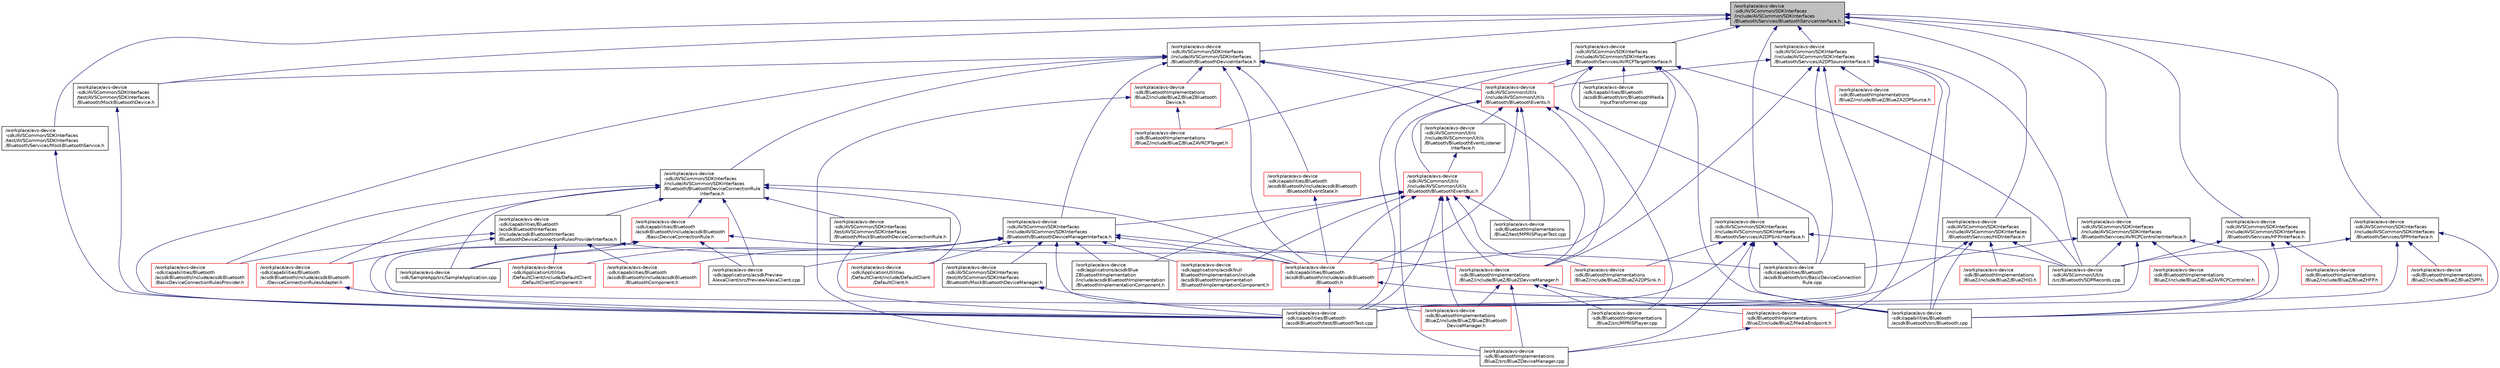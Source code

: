 digraph "/workplace/avs-device-sdk/AVSCommon/SDKInterfaces/include/AVSCommon/SDKInterfaces/Bluetooth/Services/BluetoothServiceInterface.h"
{
  edge [fontname="Helvetica",fontsize="10",labelfontname="Helvetica",labelfontsize="10"];
  node [fontname="Helvetica",fontsize="10",shape=record];
  Node4 [label="/workplace/avs-device\l-sdk/AVSCommon/SDKInterfaces\l/include/AVSCommon/SDKInterfaces\l/Bluetooth/Services/BluetoothServiceInterface.h",height=0.2,width=0.4,color="black", fillcolor="grey75", style="filled", fontcolor="black"];
  Node4 -> Node5 [dir="back",color="midnightblue",fontsize="10",style="solid",fontname="Helvetica"];
  Node5 [label="/workplace/avs-device\l-sdk/AVSCommon/SDKInterfaces\l/include/AVSCommon/SDKInterfaces\l/Bluetooth/BluetoothDeviceInterface.h",height=0.2,width=0.4,color="black", fillcolor="white", style="filled",URL="$_bluetooth_device_interface_8h.html"];
  Node5 -> Node6 [dir="back",color="midnightblue",fontsize="10",style="solid",fontname="Helvetica"];
  Node6 [label="/workplace/avs-device\l-sdk/AVSCommon/SDKInterfaces\l/include/AVSCommon/SDKInterfaces\l/Bluetooth/BluetoothDeviceConnectionRule\lInterface.h",height=0.2,width=0.4,color="black", fillcolor="white", style="filled",URL="$_bluetooth_device_connection_rule_interface_8h.html"];
  Node6 -> Node7 [dir="back",color="midnightblue",fontsize="10",style="solid",fontname="Helvetica"];
  Node7 [label="/workplace/avs-device\l-sdk/applications/acsdkPreview\lAlexaClient/src/PreviewAlexaClient.cpp",height=0.2,width=0.4,color="black", fillcolor="white", style="filled",URL="$_preview_alexa_client_8cpp.html"];
  Node6 -> Node8 [dir="back",color="midnightblue",fontsize="10",style="solid",fontname="Helvetica"];
  Node8 [label="/workplace/avs-device\l-sdk/ApplicationUtilities\l/DefaultClient/include/DefaultClient\l/DefaultClient.h",height=0.2,width=0.4,color="red", fillcolor="white", style="filled",URL="$_default_client_8h.html"];
  Node6 -> Node22 [dir="back",color="midnightblue",fontsize="10",style="solid",fontname="Helvetica"];
  Node22 [label="/workplace/avs-device\l-sdk/AVSCommon/SDKInterfaces\l/test/AVSCommon/SDKInterfaces\l/Bluetooth/MockBluetoothDeviceConnectionRule.h",height=0.2,width=0.4,color="black", fillcolor="white", style="filled",URL="$_mock_bluetooth_device_connection_rule_8h.html"];
  Node22 -> Node23 [dir="back",color="midnightblue",fontsize="10",style="solid",fontname="Helvetica"];
  Node23 [label="/workplace/avs-device\l-sdk/capabilities/Bluetooth\l/acsdkBluetooth/test/BluetoothTest.cpp",height=0.2,width=0.4,color="black", fillcolor="white", style="filled",URL="$_bluetooth_test_8cpp.html"];
  Node6 -> Node24 [dir="back",color="midnightblue",fontsize="10",style="solid",fontname="Helvetica"];
  Node24 [label="/workplace/avs-device\l-sdk/capabilities/Bluetooth\l/acsdkBluetooth/include/acsdkBluetooth\l/BasicDeviceConnectionRule.h",height=0.2,width=0.4,color="red", fillcolor="white", style="filled",URL="$_basic_device_connection_rule_8h.html"];
  Node24 -> Node7 [dir="back",color="midnightblue",fontsize="10",style="solid",fontname="Helvetica"];
  Node24 -> Node25 [dir="back",color="midnightblue",fontsize="10",style="solid",fontname="Helvetica"];
  Node25 [label="/workplace/avs-device\l-sdk/capabilities/Bluetooth\l/acsdkBluetooth/src/BasicDeviceConnection\lRule.cpp",height=0.2,width=0.4,color="black", fillcolor="white", style="filled",URL="$_basic_device_connection_rule_8cpp.html"];
  Node24 -> Node27 [dir="back",color="midnightblue",fontsize="10",style="solid",fontname="Helvetica"];
  Node27 [label="/workplace/avs-device\l-sdk/capabilities/Bluetooth\l/acsdkBluetooth/src/Bluetooth.cpp",height=0.2,width=0.4,color="black", fillcolor="white", style="filled",URL="$_bluetooth_8cpp.html"];
  Node24 -> Node23 [dir="back",color="midnightblue",fontsize="10",style="solid",fontname="Helvetica"];
  Node24 -> Node17 [dir="back",color="midnightblue",fontsize="10",style="solid",fontname="Helvetica"];
  Node17 [label="/workplace/avs-device\l-sdk/SampleApp/src/SampleApplication.cpp",height=0.2,width=0.4,color="black", fillcolor="white", style="filled",URL="$_sample_application_8cpp.html"];
  Node6 -> Node28 [dir="back",color="midnightblue",fontsize="10",style="solid",fontname="Helvetica"];
  Node28 [label="/workplace/avs-device\l-sdk/capabilities/Bluetooth\l/acsdkBluetooth/include/acsdkBluetooth\l/BasicDeviceConnectionRulesProvider.h",height=0.2,width=0.4,color="red", fillcolor="white", style="filled",URL="$_basic_device_connection_rules_provider_8h.html"];
  Node6 -> Node29 [dir="back",color="midnightblue",fontsize="10",style="solid",fontname="Helvetica"];
  Node29 [label="/workplace/avs-device\l-sdk/capabilities/Bluetooth\l/acsdkBluetooth/include/acsdkBluetooth\l/Bluetooth.h",height=0.2,width=0.4,color="red", fillcolor="white", style="filled",URL="$_bluetooth_8h.html"];
  Node29 -> Node27 [dir="back",color="midnightblue",fontsize="10",style="solid",fontname="Helvetica"];
  Node29 -> Node23 [dir="back",color="midnightblue",fontsize="10",style="solid",fontname="Helvetica"];
  Node6 -> Node31 [dir="back",color="midnightblue",fontsize="10",style="solid",fontname="Helvetica"];
  Node31 [label="/workplace/avs-device\l-sdk/capabilities/Bluetooth\l/acsdkBluetooth/include/acsdkBluetooth\l/DeviceConnectionRulesAdapter.h",height=0.2,width=0.4,color="red", fillcolor="white", style="filled",URL="$_device_connection_rules_adapter_8h.html"];
  Node31 -> Node23 [dir="back",color="midnightblue",fontsize="10",style="solid",fontname="Helvetica"];
  Node6 -> Node33 [dir="back",color="midnightblue",fontsize="10",style="solid",fontname="Helvetica"];
  Node33 [label="/workplace/avs-device\l-sdk/capabilities/Bluetooth\l/acsdkBluetoothInterfaces\l/include/acsdkBluetoothInterfaces\l/BluetoothDeviceConnectionRulesProviderInterface.h",height=0.2,width=0.4,color="black", fillcolor="white", style="filled",URL="$_bluetooth_device_connection_rules_provider_interface_8h.html"];
  Node33 -> Node34 [dir="back",color="midnightblue",fontsize="10",style="solid",fontname="Helvetica"];
  Node34 [label="/workplace/avs-device\l-sdk/ApplicationUtilities\l/DefaultClient/include/DefaultClient\l/DefaultClientComponent.h",height=0.2,width=0.4,color="red", fillcolor="white", style="filled",URL="$_default_client_component_8h.html"];
  Node33 -> Node28 [dir="back",color="midnightblue",fontsize="10",style="solid",fontname="Helvetica"];
  Node33 -> Node29 [dir="back",color="midnightblue",fontsize="10",style="solid",fontname="Helvetica"];
  Node33 -> Node36 [dir="back",color="midnightblue",fontsize="10",style="solid",fontname="Helvetica"];
  Node36 [label="/workplace/avs-device\l-sdk/capabilities/Bluetooth\l/acsdkBluetooth/include/acsdkBluetooth\l/BluetoothComponent.h",height=0.2,width=0.4,color="red", fillcolor="white", style="filled",URL="$_bluetooth_component_8h.html"];
  Node33 -> Node31 [dir="back",color="midnightblue",fontsize="10",style="solid",fontname="Helvetica"];
  Node6 -> Node17 [dir="back",color="midnightblue",fontsize="10",style="solid",fontname="Helvetica"];
  Node5 -> Node37 [dir="back",color="midnightblue",fontsize="10",style="solid",fontname="Helvetica"];
  Node37 [label="/workplace/avs-device\l-sdk/AVSCommon/SDKInterfaces\l/include/AVSCommon/SDKInterfaces\l/Bluetooth/BluetoothDeviceManagerInterface.h",height=0.2,width=0.4,color="black", fillcolor="white", style="filled",URL="$_bluetooth_device_manager_interface_8h.html"];
  Node37 -> Node38 [dir="back",color="midnightblue",fontsize="10",style="solid",fontname="Helvetica"];
  Node38 [label="/workplace/avs-device\l-sdk/applications/acsdkBlue\lZBluetoothImplementation\l/include/acsdkBluetoothImplementation\l/BluetoothImplementationComponent.h",height=0.2,width=0.4,color="black", fillcolor="white", style="filled",URL="$acsdk_blue_z_bluetooth_implementation_2include_2acsdk_bluetooth_implementation_2_bluetooth_implementation_component_8h.html"];
  Node37 -> Node39 [dir="back",color="midnightblue",fontsize="10",style="solid",fontname="Helvetica"];
  Node39 [label="/workplace/avs-device\l-sdk/applications/acsdkNull\lBluetoothImplementation/include\l/acsdkBluetoothImplementation\l/BluetoothImplementationComponent.h",height=0.2,width=0.4,color="red", fillcolor="white", style="filled",URL="$acsdk_null_bluetooth_implementation_2include_2acsdk_bluetooth_implementation_2_bluetooth_implementation_component_8h.html"];
  Node37 -> Node7 [dir="back",color="midnightblue",fontsize="10",style="solid",fontname="Helvetica"];
  Node37 -> Node8 [dir="back",color="midnightblue",fontsize="10",style="solid",fontname="Helvetica"];
  Node37 -> Node34 [dir="back",color="midnightblue",fontsize="10",style="solid",fontname="Helvetica"];
  Node37 -> Node42 [dir="back",color="midnightblue",fontsize="10",style="solid",fontname="Helvetica"];
  Node42 [label="/workplace/avs-device\l-sdk/AVSCommon/SDKInterfaces\l/test/AVSCommon/SDKInterfaces\l/Bluetooth/MockBluetoothDeviceManager.h",height=0.2,width=0.4,color="black", fillcolor="white", style="filled",URL="$_mock_bluetooth_device_manager_8h.html"];
  Node42 -> Node23 [dir="back",color="midnightblue",fontsize="10",style="solid",fontname="Helvetica"];
  Node37 -> Node43 [dir="back",color="midnightblue",fontsize="10",style="solid",fontname="Helvetica"];
  Node43 [label="/workplace/avs-device\l-sdk/BluetoothImplementations\l/BlueZ/include/BlueZ/BlueZBluetooth\lDeviceManager.h",height=0.2,width=0.4,color="red", fillcolor="white", style="filled",URL="$_blue_z_bluetooth_device_manager_8h.html"];
  Node37 -> Node45 [dir="back",color="midnightblue",fontsize="10",style="solid",fontname="Helvetica"];
  Node45 [label="/workplace/avs-device\l-sdk/BluetoothImplementations\l/BlueZ/include/BlueZ/BlueZDeviceManager.h",height=0.2,width=0.4,color="red", fillcolor="white", style="filled",URL="$_blue_z_device_manager_8h.html"];
  Node45 -> Node43 [dir="back",color="midnightblue",fontsize="10",style="solid",fontname="Helvetica"];
  Node45 -> Node46 [dir="back",color="midnightblue",fontsize="10",style="solid",fontname="Helvetica"];
  Node46 [label="/workplace/avs-device\l-sdk/BluetoothImplementations\l/BlueZ/include/BlueZ/MediaEndpoint.h",height=0.2,width=0.4,color="red", fillcolor="white", style="filled",URL="$_media_endpoint_8h.html"];
  Node46 -> Node48 [dir="back",color="midnightblue",fontsize="10",style="solid",fontname="Helvetica"];
  Node48 [label="/workplace/avs-device\l-sdk/BluetoothImplementations\l/BlueZ/src/BlueZDeviceManager.cpp",height=0.2,width=0.4,color="black", fillcolor="white", style="filled",URL="$_blue_z_device_manager_8cpp.html"];
  Node45 -> Node48 [dir="back",color="midnightblue",fontsize="10",style="solid",fontname="Helvetica"];
  Node45 -> Node57 [dir="back",color="midnightblue",fontsize="10",style="solid",fontname="Helvetica"];
  Node57 [label="/workplace/avs-device\l-sdk/BluetoothImplementations\l/BlueZ/src/MPRISPlayer.cpp",height=0.2,width=0.4,color="black", fillcolor="white", style="filled",URL="$_m_p_r_i_s_player_8cpp.html"];
  Node37 -> Node29 [dir="back",color="midnightblue",fontsize="10",style="solid",fontname="Helvetica"];
  Node37 -> Node36 [dir="back",color="midnightblue",fontsize="10",style="solid",fontname="Helvetica"];
  Node37 -> Node17 [dir="back",color="midnightblue",fontsize="10",style="solid",fontname="Helvetica"];
  Node5 -> Node59 [dir="back",color="midnightblue",fontsize="10",style="solid",fontname="Helvetica"];
  Node59 [label="/workplace/avs-device\l-sdk/AVSCommon/SDKInterfaces\l/test/AVSCommon/SDKInterfaces\l/Bluetooth/MockBluetoothDevice.h",height=0.2,width=0.4,color="black", fillcolor="white", style="filled",URL="$_mock_bluetooth_device_8h.html"];
  Node59 -> Node23 [dir="back",color="midnightblue",fontsize="10",style="solid",fontname="Helvetica"];
  Node5 -> Node60 [dir="back",color="midnightblue",fontsize="10",style="solid",fontname="Helvetica"];
  Node60 [label="/workplace/avs-device\l-sdk/AVSCommon/Utils\l/include/AVSCommon/Utils\l/Bluetooth/BluetoothEvents.h",height=0.2,width=0.4,color="red", fillcolor="white", style="filled",URL="$_bluetooth_events_8h.html"];
  Node60 -> Node61 [dir="back",color="midnightblue",fontsize="10",style="solid",fontname="Helvetica"];
  Node61 [label="/workplace/avs-device\l-sdk/AVSCommon/Utils\l/include/AVSCommon/Utils\l/Bluetooth/BluetoothEventBus.h",height=0.2,width=0.4,color="red", fillcolor="white", style="filled",URL="$_bluetooth_event_bus_8h.html"];
  Node61 -> Node38 [dir="back",color="midnightblue",fontsize="10",style="solid",fontname="Helvetica"];
  Node61 -> Node39 [dir="back",color="midnightblue",fontsize="10",style="solid",fontname="Helvetica"];
  Node61 -> Node37 [dir="back",color="midnightblue",fontsize="10",style="solid",fontname="Helvetica"];
  Node61 -> Node63 [dir="back",color="midnightblue",fontsize="10",style="solid",fontname="Helvetica"];
  Node63 [label="/workplace/avs-device\l-sdk/BluetoothImplementations\l/BlueZ/include/BlueZ/BlueZA2DPSink.h",height=0.2,width=0.4,color="red", fillcolor="white", style="filled",URL="$_blue_z_a2_d_p_sink_8h.html"];
  Node61 -> Node43 [dir="back",color="midnightblue",fontsize="10",style="solid",fontname="Helvetica"];
  Node61 -> Node45 [dir="back",color="midnightblue",fontsize="10",style="solid",fontname="Helvetica"];
  Node61 -> Node66 [dir="back",color="midnightblue",fontsize="10",style="solid",fontname="Helvetica"];
  Node66 [label="/workplace/avs-device\l-sdk/BluetoothImplementations\l/BlueZ/test/MPRISPlayerTest.cpp",height=0.2,width=0.4,color="black", fillcolor="white", style="filled",URL="$_m_p_r_i_s_player_test_8cpp.html"];
  Node61 -> Node29 [dir="back",color="midnightblue",fontsize="10",style="solid",fontname="Helvetica"];
  Node61 -> Node23 [dir="back",color="midnightblue",fontsize="10",style="solid",fontname="Helvetica"];
  Node60 -> Node72 [dir="back",color="midnightblue",fontsize="10",style="solid",fontname="Helvetica"];
  Node72 [label="/workplace/avs-device\l-sdk/AVSCommon/Utils\l/include/AVSCommon/Utils\l/Bluetooth/BluetoothEventListener\lInterface.h",height=0.2,width=0.4,color="black", fillcolor="white", style="filled",URL="$_bluetooth_event_listener_interface_8h.html"];
  Node72 -> Node61 [dir="back",color="midnightblue",fontsize="10",style="solid",fontname="Helvetica"];
  Node60 -> Node45 [dir="back",color="midnightblue",fontsize="10",style="solid",fontname="Helvetica"];
  Node60 -> Node48 [dir="back",color="midnightblue",fontsize="10",style="solid",fontname="Helvetica"];
  Node60 -> Node57 [dir="back",color="midnightblue",fontsize="10",style="solid",fontname="Helvetica"];
  Node60 -> Node66 [dir="back",color="midnightblue",fontsize="10",style="solid",fontname="Helvetica"];
  Node60 -> Node29 [dir="back",color="midnightblue",fontsize="10",style="solid",fontname="Helvetica"];
  Node5 -> Node73 [dir="back",color="midnightblue",fontsize="10",style="solid",fontname="Helvetica"];
  Node73 [label="/workplace/avs-device\l-sdk/BluetoothImplementations\l/BlueZ/include/BlueZ/BlueZBluetooth\lDevice.h",height=0.2,width=0.4,color="red", fillcolor="white", style="filled",URL="$_blue_z_bluetooth_device_8h.html"];
  Node73 -> Node74 [dir="back",color="midnightblue",fontsize="10",style="solid",fontname="Helvetica"];
  Node74 [label="/workplace/avs-device\l-sdk/BluetoothImplementations\l/BlueZ/include/BlueZ/BlueZAVRCPTarget.h",height=0.2,width=0.4,color="red", fillcolor="white", style="filled",URL="$_blue_z_a_v_r_c_p_target_8h.html"];
  Node73 -> Node48 [dir="back",color="midnightblue",fontsize="10",style="solid",fontname="Helvetica"];
  Node5 -> Node45 [dir="back",color="midnightblue",fontsize="10",style="solid",fontname="Helvetica"];
  Node5 -> Node29 [dir="back",color="midnightblue",fontsize="10",style="solid",fontname="Helvetica"];
  Node5 -> Node77 [dir="back",color="midnightblue",fontsize="10",style="solid",fontname="Helvetica"];
  Node77 [label="/workplace/avs-device\l-sdk/capabilities/Bluetooth\l/acsdkBluetooth/include/acsdkBluetooth\l/BluetoothEventState.h",height=0.2,width=0.4,color="red", fillcolor="white", style="filled",URL="$_bluetooth_event_state_8h.html"];
  Node77 -> Node29 [dir="back",color="midnightblue",fontsize="10",style="solid",fontname="Helvetica"];
  Node5 -> Node23 [dir="back",color="midnightblue",fontsize="10",style="solid",fontname="Helvetica"];
  Node4 -> Node79 [dir="back",color="midnightblue",fontsize="10",style="solid",fontname="Helvetica"];
  Node79 [label="/workplace/avs-device\l-sdk/AVSCommon/SDKInterfaces\l/include/AVSCommon/SDKInterfaces\l/Bluetooth/Services/A2DPSinkInterface.h",height=0.2,width=0.4,color="black", fillcolor="white", style="filled",URL="$_a2_d_p_sink_interface_8h.html"];
  Node79 -> Node80 [dir="back",color="midnightblue",fontsize="10",style="solid",fontname="Helvetica"];
  Node80 [label="/workplace/avs-device\l-sdk/AVSCommon/Utils\l/src/Bluetooth/SDPRecords.cpp",height=0.2,width=0.4,color="black", fillcolor="white", style="filled",URL="$_s_d_p_records_8cpp.html"];
  Node79 -> Node63 [dir="back",color="midnightblue",fontsize="10",style="solid",fontname="Helvetica"];
  Node79 -> Node48 [dir="back",color="midnightblue",fontsize="10",style="solid",fontname="Helvetica"];
  Node79 -> Node25 [dir="back",color="midnightblue",fontsize="10",style="solid",fontname="Helvetica"];
  Node79 -> Node27 [dir="back",color="midnightblue",fontsize="10",style="solid",fontname="Helvetica"];
  Node79 -> Node23 [dir="back",color="midnightblue",fontsize="10",style="solid",fontname="Helvetica"];
  Node4 -> Node81 [dir="back",color="midnightblue",fontsize="10",style="solid",fontname="Helvetica"];
  Node81 [label="/workplace/avs-device\l-sdk/AVSCommon/SDKInterfaces\l/include/AVSCommon/SDKInterfaces\l/Bluetooth/Services/A2DPSourceInterface.h",height=0.2,width=0.4,color="black", fillcolor="white", style="filled",URL="$_a2_d_p_source_interface_8h.html"];
  Node81 -> Node60 [dir="back",color="midnightblue",fontsize="10",style="solid",fontname="Helvetica"];
  Node81 -> Node80 [dir="back",color="midnightblue",fontsize="10",style="solid",fontname="Helvetica"];
  Node81 -> Node82 [dir="back",color="midnightblue",fontsize="10",style="solid",fontname="Helvetica"];
  Node82 [label="/workplace/avs-device\l-sdk/BluetoothImplementations\l/BlueZ/include/BlueZ/BlueZA2DPSource.h",height=0.2,width=0.4,color="red", fillcolor="white", style="filled",URL="$_blue_z_a2_d_p_source_8h.html"];
  Node81 -> Node45 [dir="back",color="midnightblue",fontsize="10",style="solid",fontname="Helvetica"];
  Node81 -> Node46 [dir="back",color="midnightblue",fontsize="10",style="solid",fontname="Helvetica"];
  Node81 -> Node25 [dir="back",color="midnightblue",fontsize="10",style="solid",fontname="Helvetica"];
  Node81 -> Node27 [dir="back",color="midnightblue",fontsize="10",style="solid",fontname="Helvetica"];
  Node81 -> Node23 [dir="back",color="midnightblue",fontsize="10",style="solid",fontname="Helvetica"];
  Node4 -> Node83 [dir="back",color="midnightblue",fontsize="10",style="solid",fontname="Helvetica"];
  Node83 [label="/workplace/avs-device\l-sdk/AVSCommon/SDKInterfaces\l/include/AVSCommon/SDKInterfaces\l/Bluetooth/Services/AVRCPControllerInterface.h",height=0.2,width=0.4,color="black", fillcolor="white", style="filled",URL="$_a_v_r_c_p_controller_interface_8h.html"];
  Node83 -> Node80 [dir="back",color="midnightblue",fontsize="10",style="solid",fontname="Helvetica"];
  Node83 -> Node84 [dir="back",color="midnightblue",fontsize="10",style="solid",fontname="Helvetica"];
  Node84 [label="/workplace/avs-device\l-sdk/BluetoothImplementations\l/BlueZ/include/BlueZ/BlueZAVRCPController.h",height=0.2,width=0.4,color="red", fillcolor="white", style="filled",URL="$_blue_z_a_v_r_c_p_controller_8h.html"];
  Node83 -> Node25 [dir="back",color="midnightblue",fontsize="10",style="solid",fontname="Helvetica"];
  Node83 -> Node27 [dir="back",color="midnightblue",fontsize="10",style="solid",fontname="Helvetica"];
  Node83 -> Node23 [dir="back",color="midnightblue",fontsize="10",style="solid",fontname="Helvetica"];
  Node4 -> Node87 [dir="back",color="midnightblue",fontsize="10",style="solid",fontname="Helvetica"];
  Node87 [label="/workplace/avs-device\l-sdk/AVSCommon/SDKInterfaces\l/include/AVSCommon/SDKInterfaces\l/Bluetooth/Services/AVRCPTargetInterface.h",height=0.2,width=0.4,color="black", fillcolor="white", style="filled",URL="$_a_v_r_c_p_target_interface_8h.html"];
  Node87 -> Node60 [dir="back",color="midnightblue",fontsize="10",style="solid",fontname="Helvetica"];
  Node87 -> Node80 [dir="back",color="midnightblue",fontsize="10",style="solid",fontname="Helvetica"];
  Node87 -> Node74 [dir="back",color="midnightblue",fontsize="10",style="solid",fontname="Helvetica"];
  Node87 -> Node29 [dir="back",color="midnightblue",fontsize="10",style="solid",fontname="Helvetica"];
  Node87 -> Node25 [dir="back",color="midnightblue",fontsize="10",style="solid",fontname="Helvetica"];
  Node87 -> Node27 [dir="back",color="midnightblue",fontsize="10",style="solid",fontname="Helvetica"];
  Node87 -> Node70 [dir="back",color="midnightblue",fontsize="10",style="solid",fontname="Helvetica"];
  Node70 [label="/workplace/avs-device\l-sdk/capabilities/Bluetooth\l/acsdkBluetooth/src/BluetoothMedia\lInputTransformer.cpp",height=0.2,width=0.4,color="black", fillcolor="white", style="filled",URL="$_bluetooth_media_input_transformer_8cpp.html"];
  Node87 -> Node23 [dir="back",color="midnightblue",fontsize="10",style="solid",fontname="Helvetica"];
  Node4 -> Node88 [dir="back",color="midnightblue",fontsize="10",style="solid",fontname="Helvetica"];
  Node88 [label="/workplace/avs-device\l-sdk/AVSCommon/SDKInterfaces\l/include/AVSCommon/SDKInterfaces\l/Bluetooth/Services/HFPInterface.h",height=0.2,width=0.4,color="black", fillcolor="white", style="filled",URL="$_h_f_p_interface_8h.html"];
  Node88 -> Node80 [dir="back",color="midnightblue",fontsize="10",style="solid",fontname="Helvetica"];
  Node88 -> Node89 [dir="back",color="midnightblue",fontsize="10",style="solid",fontname="Helvetica"];
  Node89 [label="/workplace/avs-device\l-sdk/BluetoothImplementations\l/BlueZ/include/BlueZ/BlueZHFP.h",height=0.2,width=0.4,color="red", fillcolor="white", style="filled",URL="$_blue_z_h_f_p_8h.html"];
  Node88 -> Node27 [dir="back",color="midnightblue",fontsize="10",style="solid",fontname="Helvetica"];
  Node4 -> Node91 [dir="back",color="midnightblue",fontsize="10",style="solid",fontname="Helvetica"];
  Node91 [label="/workplace/avs-device\l-sdk/AVSCommon/SDKInterfaces\l/include/AVSCommon/SDKInterfaces\l/Bluetooth/Services/HIDInterface.h",height=0.2,width=0.4,color="black", fillcolor="white", style="filled",URL="$_h_i_d_interface_8h.html"];
  Node91 -> Node80 [dir="back",color="midnightblue",fontsize="10",style="solid",fontname="Helvetica"];
  Node91 -> Node92 [dir="back",color="midnightblue",fontsize="10",style="solid",fontname="Helvetica"];
  Node92 [label="/workplace/avs-device\l-sdk/BluetoothImplementations\l/BlueZ/include/BlueZ/BlueZHID.h",height=0.2,width=0.4,color="red", fillcolor="white", style="filled",URL="$_blue_z_h_i_d_8h.html"];
  Node91 -> Node27 [dir="back",color="midnightblue",fontsize="10",style="solid",fontname="Helvetica"];
  Node91 -> Node23 [dir="back",color="midnightblue",fontsize="10",style="solid",fontname="Helvetica"];
  Node4 -> Node94 [dir="back",color="midnightblue",fontsize="10",style="solid",fontname="Helvetica"];
  Node94 [label="/workplace/avs-device\l-sdk/AVSCommon/SDKInterfaces\l/include/AVSCommon/SDKInterfaces\l/Bluetooth/Services/SPPInterface.h",height=0.2,width=0.4,color="black", fillcolor="white", style="filled",URL="$_s_p_p_interface_8h.html"];
  Node94 -> Node80 [dir="back",color="midnightblue",fontsize="10",style="solid",fontname="Helvetica"];
  Node94 -> Node95 [dir="back",color="midnightblue",fontsize="10",style="solid",fontname="Helvetica"];
  Node95 [label="/workplace/avs-device\l-sdk/BluetoothImplementations\l/BlueZ/include/BlueZ/BlueZSPP.h",height=0.2,width=0.4,color="red", fillcolor="white", style="filled",URL="$_blue_z_s_p_p_8h.html"];
  Node94 -> Node27 [dir="back",color="midnightblue",fontsize="10",style="solid",fontname="Helvetica"];
  Node94 -> Node23 [dir="back",color="midnightblue",fontsize="10",style="solid",fontname="Helvetica"];
  Node4 -> Node59 [dir="back",color="midnightblue",fontsize="10",style="solid",fontname="Helvetica"];
  Node4 -> Node97 [dir="back",color="midnightblue",fontsize="10",style="solid",fontname="Helvetica"];
  Node97 [label="/workplace/avs-device\l-sdk/AVSCommon/SDKInterfaces\l/test/AVSCommon/SDKInterfaces\l/Bluetooth/Services/MockBluetoothService.h",height=0.2,width=0.4,color="black", fillcolor="white", style="filled",URL="$_mock_bluetooth_service_8h.html"];
  Node97 -> Node23 [dir="back",color="midnightblue",fontsize="10",style="solid",fontname="Helvetica"];
}
